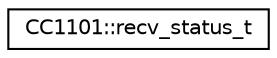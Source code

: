 digraph "Graphical Class Hierarchy"
{
  edge [fontname="Helvetica",fontsize="10",labelfontname="Helvetica",labelfontsize="10"];
  node [fontname="Helvetica",fontsize="10",shape=record];
  rankdir="LR";
  Node1 [label="CC1101::recv_status_t",height=0.2,width=0.4,color="black", fillcolor="white", style="filled",URL="$d0/daa/unionCC1101_1_1recv__status__t.html"];
}
